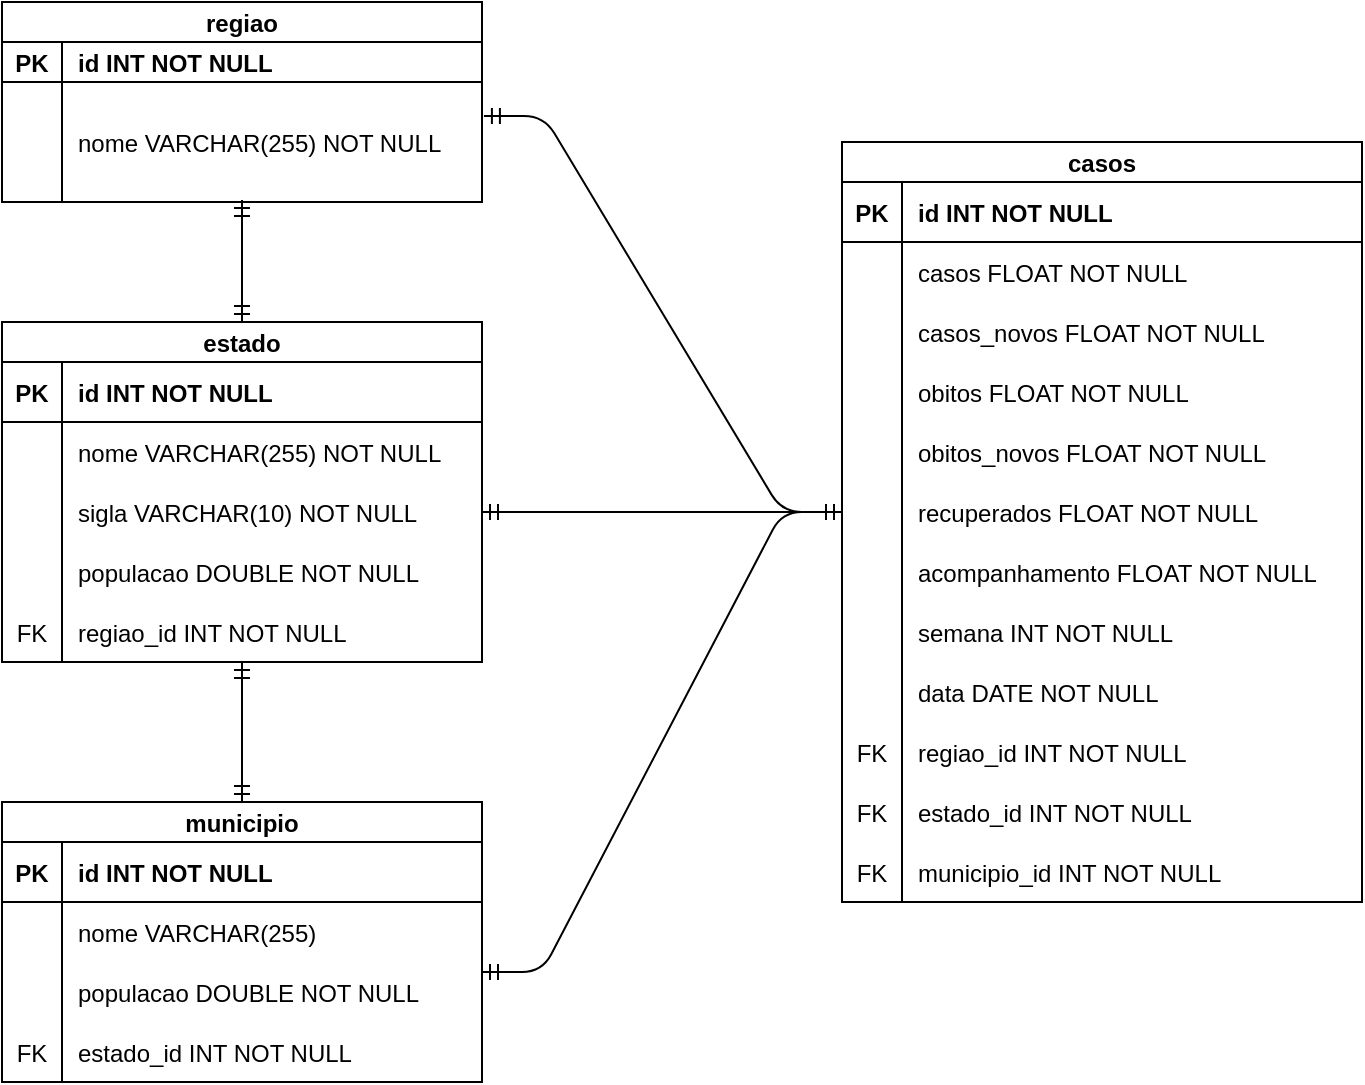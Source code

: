 <mxfile version="15.0.5" type="device"><diagram id="Pd8z327gDj6gCh06WyBi" name="Page-1"><mxGraphModel dx="1422" dy="764" grid="1" gridSize="10" guides="1" tooltips="1" connect="1" arrows="1" fold="1" page="1" pageScale="1" pageWidth="827" pageHeight="1169" math="0" shadow="0"><root><mxCell id="0"/><mxCell id="1" parent="0"/><mxCell id="FeCdjy9MT9yZ4dLUOdz9-1" value="regiao" style="shape=table;startSize=20;container=1;collapsible=1;childLayout=tableLayout;fixedRows=1;rowLines=0;fontStyle=1;align=center;resizeLast=1;" vertex="1" parent="1"><mxGeometry x="40" y="40" width="240" height="100" as="geometry"><mxRectangle x="40" y="40" width="70" height="20" as="alternateBounds"/></mxGeometry></mxCell><mxCell id="FeCdjy9MT9yZ4dLUOdz9-2" value="" style="shape=partialRectangle;collapsible=0;dropTarget=0;pointerEvents=0;fillColor=none;top=0;left=0;bottom=1;right=0;points=[[0,0.5],[1,0.5]];portConstraint=eastwest;" vertex="1" parent="FeCdjy9MT9yZ4dLUOdz9-1"><mxGeometry y="20" width="240" height="20" as="geometry"/></mxCell><mxCell id="FeCdjy9MT9yZ4dLUOdz9-3" value="PK" style="shape=partialRectangle;connectable=0;fillColor=none;top=0;left=0;bottom=0;right=0;fontStyle=1;overflow=hidden;" vertex="1" parent="FeCdjy9MT9yZ4dLUOdz9-2"><mxGeometry width="30" height="20" as="geometry"/></mxCell><mxCell id="FeCdjy9MT9yZ4dLUOdz9-4" value="id INT NOT NULL" style="shape=partialRectangle;connectable=0;fillColor=none;top=0;left=0;bottom=0;right=0;align=left;spacingLeft=6;fontStyle=1;overflow=hidden;" vertex="1" parent="FeCdjy9MT9yZ4dLUOdz9-2"><mxGeometry x="30" width="210" height="20" as="geometry"/></mxCell><mxCell id="FeCdjy9MT9yZ4dLUOdz9-5" value="" style="shape=partialRectangle;collapsible=0;dropTarget=0;pointerEvents=0;fillColor=none;top=0;left=0;bottom=0;right=0;points=[[0,0.5],[1,0.5]];portConstraint=eastwest;" vertex="1" parent="FeCdjy9MT9yZ4dLUOdz9-1"><mxGeometry y="40" width="240" height="60" as="geometry"/></mxCell><mxCell id="FeCdjy9MT9yZ4dLUOdz9-6" value="" style="shape=partialRectangle;connectable=0;fillColor=none;top=0;left=0;bottom=0;right=0;editable=1;overflow=hidden;" vertex="1" parent="FeCdjy9MT9yZ4dLUOdz9-5"><mxGeometry width="30" height="60" as="geometry"/></mxCell><mxCell id="FeCdjy9MT9yZ4dLUOdz9-7" value="nome VARCHAR(255) NOT NULL" style="shape=partialRectangle;connectable=0;fillColor=none;top=0;left=0;bottom=0;right=0;align=left;spacingLeft=6;overflow=hidden;" vertex="1" parent="FeCdjy9MT9yZ4dLUOdz9-5"><mxGeometry x="30" width="210" height="60" as="geometry"/></mxCell><mxCell id="FeCdjy9MT9yZ4dLUOdz9-97" style="edgeStyle=orthogonalEdgeStyle;rounded=1;jumpSize=3;orthogonalLoop=1;jettySize=auto;html=1;entryX=0.5;entryY=0.983;entryDx=0;entryDy=0;entryPerimeter=0;strokeColor=#000000;startArrow=ERmandOne;startFill=0;endArrow=ERmandOne;endFill=0;" edge="1" parent="1" source="FeCdjy9MT9yZ4dLUOdz9-14" target="FeCdjy9MT9yZ4dLUOdz9-5"><mxGeometry relative="1" as="geometry"/></mxCell><mxCell id="FeCdjy9MT9yZ4dLUOdz9-98" style="edgeStyle=orthogonalEdgeStyle;rounded=1;jumpSize=3;orthogonalLoop=1;jettySize=auto;html=1;entryX=0.5;entryY=0;entryDx=0;entryDy=0;startArrow=ERmandOne;startFill=0;endArrow=ERmandOne;endFill=0;strokeColor=#000000;" edge="1" parent="1" source="FeCdjy9MT9yZ4dLUOdz9-14" target="FeCdjy9MT9yZ4dLUOdz9-35"><mxGeometry relative="1" as="geometry"/></mxCell><mxCell id="FeCdjy9MT9yZ4dLUOdz9-14" value="estado" style="shape=table;startSize=20;container=1;collapsible=1;childLayout=tableLayout;fixedRows=1;rowLines=0;fontStyle=1;align=center;resizeLast=1;" vertex="1" parent="1"><mxGeometry x="40" y="200" width="240" height="170" as="geometry"/></mxCell><mxCell id="FeCdjy9MT9yZ4dLUOdz9-15" value="" style="shape=partialRectangle;collapsible=0;dropTarget=0;pointerEvents=0;fillColor=none;top=0;left=0;bottom=1;right=0;points=[[0,0.5],[1,0.5]];portConstraint=eastwest;" vertex="1" parent="FeCdjy9MT9yZ4dLUOdz9-14"><mxGeometry y="20" width="240" height="30" as="geometry"/></mxCell><mxCell id="FeCdjy9MT9yZ4dLUOdz9-16" value="PK" style="shape=partialRectangle;connectable=0;fillColor=none;top=0;left=0;bottom=0;right=0;fontStyle=1;overflow=hidden;" vertex="1" parent="FeCdjy9MT9yZ4dLUOdz9-15"><mxGeometry width="30" height="30" as="geometry"/></mxCell><mxCell id="FeCdjy9MT9yZ4dLUOdz9-17" value="id INT NOT NULL" style="shape=partialRectangle;connectable=0;fillColor=none;top=0;left=0;bottom=0;right=0;align=left;spacingLeft=6;fontStyle=1;overflow=hidden;" vertex="1" parent="FeCdjy9MT9yZ4dLUOdz9-15"><mxGeometry x="30" width="210" height="30" as="geometry"/></mxCell><mxCell id="FeCdjy9MT9yZ4dLUOdz9-18" value="" style="shape=partialRectangle;collapsible=0;dropTarget=0;pointerEvents=0;fillColor=none;top=0;left=0;bottom=0;right=0;points=[[0,0.5],[1,0.5]];portConstraint=eastwest;" vertex="1" parent="FeCdjy9MT9yZ4dLUOdz9-14"><mxGeometry y="50" width="240" height="30" as="geometry"/></mxCell><mxCell id="FeCdjy9MT9yZ4dLUOdz9-19" value="" style="shape=partialRectangle;connectable=0;fillColor=none;top=0;left=0;bottom=0;right=0;editable=1;overflow=hidden;" vertex="1" parent="FeCdjy9MT9yZ4dLUOdz9-18"><mxGeometry width="30" height="30" as="geometry"/></mxCell><mxCell id="FeCdjy9MT9yZ4dLUOdz9-20" value="nome VARCHAR(255) NOT NULL" style="shape=partialRectangle;connectable=0;fillColor=none;top=0;left=0;bottom=0;right=0;align=left;spacingLeft=6;overflow=hidden;" vertex="1" parent="FeCdjy9MT9yZ4dLUOdz9-18"><mxGeometry x="30" width="210" height="30" as="geometry"/></mxCell><mxCell id="FeCdjy9MT9yZ4dLUOdz9-21" value="" style="shape=partialRectangle;collapsible=0;dropTarget=0;pointerEvents=0;fillColor=none;top=0;left=0;bottom=0;right=0;points=[[0,0.5],[1,0.5]];portConstraint=eastwest;" vertex="1" parent="FeCdjy9MT9yZ4dLUOdz9-14"><mxGeometry y="80" width="240" height="30" as="geometry"/></mxCell><mxCell id="FeCdjy9MT9yZ4dLUOdz9-22" value="" style="shape=partialRectangle;connectable=0;fillColor=none;top=0;left=0;bottom=0;right=0;editable=1;overflow=hidden;" vertex="1" parent="FeCdjy9MT9yZ4dLUOdz9-21"><mxGeometry width="30" height="30" as="geometry"/></mxCell><mxCell id="FeCdjy9MT9yZ4dLUOdz9-23" value="sigla VARCHAR(10) NOT NULL" style="shape=partialRectangle;connectable=0;fillColor=none;top=0;left=0;bottom=0;right=0;align=left;spacingLeft=6;overflow=hidden;" vertex="1" parent="FeCdjy9MT9yZ4dLUOdz9-21"><mxGeometry x="30" width="210" height="30" as="geometry"/></mxCell><mxCell id="FeCdjy9MT9yZ4dLUOdz9-24" value="" style="shape=partialRectangle;collapsible=0;dropTarget=0;pointerEvents=0;fillColor=none;top=0;left=0;bottom=0;right=0;points=[[0,0.5],[1,0.5]];portConstraint=eastwest;" vertex="1" parent="FeCdjy9MT9yZ4dLUOdz9-14"><mxGeometry y="110" width="240" height="30" as="geometry"/></mxCell><mxCell id="FeCdjy9MT9yZ4dLUOdz9-25" value="" style="shape=partialRectangle;connectable=0;fillColor=none;top=0;left=0;bottom=0;right=0;editable=1;overflow=hidden;" vertex="1" parent="FeCdjy9MT9yZ4dLUOdz9-24"><mxGeometry width="30" height="30" as="geometry"/></mxCell><mxCell id="FeCdjy9MT9yZ4dLUOdz9-26" value="populacao DOUBLE NOT NULL" style="shape=partialRectangle;connectable=0;fillColor=none;top=0;left=0;bottom=0;right=0;align=left;spacingLeft=6;overflow=hidden;" vertex="1" parent="FeCdjy9MT9yZ4dLUOdz9-24"><mxGeometry x="30" width="210" height="30" as="geometry"/></mxCell><mxCell id="FeCdjy9MT9yZ4dLUOdz9-30" value="" style="shape=partialRectangle;collapsible=0;dropTarget=0;pointerEvents=0;fillColor=none;top=0;left=0;bottom=0;right=0;points=[[0,0.5],[1,0.5]];portConstraint=eastwest;" vertex="1" parent="FeCdjy9MT9yZ4dLUOdz9-14"><mxGeometry y="140" width="240" height="30" as="geometry"/></mxCell><mxCell id="FeCdjy9MT9yZ4dLUOdz9-31" value="FK" style="shape=partialRectangle;connectable=0;fillColor=none;top=0;left=0;bottom=0;right=0;fontStyle=0;overflow=hidden;" vertex="1" parent="FeCdjy9MT9yZ4dLUOdz9-30"><mxGeometry width="30" height="30" as="geometry"/></mxCell><mxCell id="FeCdjy9MT9yZ4dLUOdz9-32" value="regiao_id INT NOT NULL" style="shape=partialRectangle;connectable=0;fillColor=none;top=0;left=0;bottom=0;right=0;align=left;spacingLeft=6;fontStyle=0;overflow=hidden;" vertex="1" parent="FeCdjy9MT9yZ4dLUOdz9-30"><mxGeometry x="30" width="210" height="30" as="geometry"/></mxCell><mxCell id="FeCdjy9MT9yZ4dLUOdz9-35" value="municipio" style="shape=table;startSize=20;container=1;collapsible=1;childLayout=tableLayout;fixedRows=1;rowLines=0;fontStyle=1;align=center;resizeLast=1;" vertex="1" parent="1"><mxGeometry x="40" y="440" width="240" height="140" as="geometry"><mxRectangle x="40" y="440" width="90" height="20" as="alternateBounds"/></mxGeometry></mxCell><mxCell id="FeCdjy9MT9yZ4dLUOdz9-36" value="" style="shape=partialRectangle;collapsible=0;dropTarget=0;pointerEvents=0;fillColor=none;top=0;left=0;bottom=1;right=0;points=[[0,0.5],[1,0.5]];portConstraint=eastwest;" vertex="1" parent="FeCdjy9MT9yZ4dLUOdz9-35"><mxGeometry y="20" width="240" height="30" as="geometry"/></mxCell><mxCell id="FeCdjy9MT9yZ4dLUOdz9-37" value="PK" style="shape=partialRectangle;connectable=0;fillColor=none;top=0;left=0;bottom=0;right=0;fontStyle=1;overflow=hidden;" vertex="1" parent="FeCdjy9MT9yZ4dLUOdz9-36"><mxGeometry width="30" height="30" as="geometry"/></mxCell><mxCell id="FeCdjy9MT9yZ4dLUOdz9-38" value="id INT NOT NULL" style="shape=partialRectangle;connectable=0;fillColor=none;top=0;left=0;bottom=0;right=0;align=left;spacingLeft=6;fontStyle=1;overflow=hidden;" vertex="1" parent="FeCdjy9MT9yZ4dLUOdz9-36"><mxGeometry x="30" width="210" height="30" as="geometry"/></mxCell><mxCell id="FeCdjy9MT9yZ4dLUOdz9-39" value="" style="shape=partialRectangle;collapsible=0;dropTarget=0;pointerEvents=0;fillColor=none;top=0;left=0;bottom=0;right=0;points=[[0,0.5],[1,0.5]];portConstraint=eastwest;" vertex="1" parent="FeCdjy9MT9yZ4dLUOdz9-35"><mxGeometry y="50" width="240" height="30" as="geometry"/></mxCell><mxCell id="FeCdjy9MT9yZ4dLUOdz9-40" value="" style="shape=partialRectangle;connectable=0;fillColor=none;top=0;left=0;bottom=0;right=0;editable=1;overflow=hidden;" vertex="1" parent="FeCdjy9MT9yZ4dLUOdz9-39"><mxGeometry width="30" height="30" as="geometry"/></mxCell><mxCell id="FeCdjy9MT9yZ4dLUOdz9-41" value="nome VARCHAR(255)" style="shape=partialRectangle;connectable=0;fillColor=none;top=0;left=0;bottom=0;right=0;align=left;spacingLeft=6;overflow=hidden;" vertex="1" parent="FeCdjy9MT9yZ4dLUOdz9-39"><mxGeometry x="30" width="210" height="30" as="geometry"/></mxCell><mxCell id="FeCdjy9MT9yZ4dLUOdz9-42" value="" style="shape=partialRectangle;collapsible=0;dropTarget=0;pointerEvents=0;fillColor=none;top=0;left=0;bottom=0;right=0;points=[[0,0.5],[1,0.5]];portConstraint=eastwest;" vertex="1" parent="FeCdjy9MT9yZ4dLUOdz9-35"><mxGeometry y="80" width="240" height="30" as="geometry"/></mxCell><mxCell id="FeCdjy9MT9yZ4dLUOdz9-43" value="" style="shape=partialRectangle;connectable=0;fillColor=none;top=0;left=0;bottom=0;right=0;editable=1;overflow=hidden;" vertex="1" parent="FeCdjy9MT9yZ4dLUOdz9-42"><mxGeometry width="30" height="30" as="geometry"/></mxCell><mxCell id="FeCdjy9MT9yZ4dLUOdz9-44" value="populacao DOUBLE NOT NULL" style="shape=partialRectangle;connectable=0;fillColor=none;top=0;left=0;bottom=0;right=0;align=left;spacingLeft=6;overflow=hidden;" vertex="1" parent="FeCdjy9MT9yZ4dLUOdz9-42"><mxGeometry x="30" width="210" height="30" as="geometry"/></mxCell><mxCell id="FeCdjy9MT9yZ4dLUOdz9-48" value="" style="shape=partialRectangle;collapsible=0;dropTarget=0;pointerEvents=0;fillColor=none;top=0;left=0;bottom=0;right=0;points=[[0,0.5],[1,0.5]];portConstraint=eastwest;" vertex="1" parent="FeCdjy9MT9yZ4dLUOdz9-35"><mxGeometry y="110" width="240" height="30" as="geometry"/></mxCell><mxCell id="FeCdjy9MT9yZ4dLUOdz9-49" value="FK" style="shape=partialRectangle;connectable=0;fillColor=none;top=0;left=0;bottom=0;right=0;fontStyle=0;overflow=hidden;" vertex="1" parent="FeCdjy9MT9yZ4dLUOdz9-48"><mxGeometry width="30" height="30" as="geometry"/></mxCell><mxCell id="FeCdjy9MT9yZ4dLUOdz9-50" value="estado_id INT NOT NULL" style="shape=partialRectangle;connectable=0;fillColor=none;top=0;left=0;bottom=0;right=0;align=left;spacingLeft=6;fontStyle=0;overflow=hidden;" vertex="1" parent="FeCdjy9MT9yZ4dLUOdz9-48"><mxGeometry x="30" width="210" height="30" as="geometry"/></mxCell><mxCell id="FeCdjy9MT9yZ4dLUOdz9-51" value="casos" style="shape=table;startSize=20;container=1;collapsible=1;childLayout=tableLayout;fixedRows=1;rowLines=0;fontStyle=1;align=center;resizeLast=1;" vertex="1" parent="1"><mxGeometry x="460" y="110" width="260" height="380" as="geometry"/></mxCell><mxCell id="FeCdjy9MT9yZ4dLUOdz9-52" value="" style="shape=partialRectangle;collapsible=0;dropTarget=0;pointerEvents=0;fillColor=none;top=0;left=0;bottom=1;right=0;points=[[0,0.5],[1,0.5]];portConstraint=eastwest;" vertex="1" parent="FeCdjy9MT9yZ4dLUOdz9-51"><mxGeometry y="20" width="260" height="30" as="geometry"/></mxCell><mxCell id="FeCdjy9MT9yZ4dLUOdz9-53" value="PK" style="shape=partialRectangle;connectable=0;fillColor=none;top=0;left=0;bottom=0;right=0;fontStyle=1;overflow=hidden;" vertex="1" parent="FeCdjy9MT9yZ4dLUOdz9-52"><mxGeometry width="30" height="30" as="geometry"/></mxCell><mxCell id="FeCdjy9MT9yZ4dLUOdz9-54" value="id INT NOT NULL" style="shape=partialRectangle;connectable=0;fillColor=none;top=0;left=0;bottom=0;right=0;align=left;spacingLeft=6;fontStyle=1;overflow=hidden;" vertex="1" parent="FeCdjy9MT9yZ4dLUOdz9-52"><mxGeometry x="30" width="230" height="30" as="geometry"/></mxCell><mxCell id="FeCdjy9MT9yZ4dLUOdz9-55" value="" style="shape=partialRectangle;collapsible=0;dropTarget=0;pointerEvents=0;fillColor=none;top=0;left=0;bottom=0;right=0;points=[[0,0.5],[1,0.5]];portConstraint=eastwest;" vertex="1" parent="FeCdjy9MT9yZ4dLUOdz9-51"><mxGeometry y="50" width="260" height="30" as="geometry"/></mxCell><mxCell id="FeCdjy9MT9yZ4dLUOdz9-56" value="" style="shape=partialRectangle;connectable=0;fillColor=none;top=0;left=0;bottom=0;right=0;editable=1;overflow=hidden;" vertex="1" parent="FeCdjy9MT9yZ4dLUOdz9-55"><mxGeometry width="30" height="30" as="geometry"/></mxCell><mxCell id="FeCdjy9MT9yZ4dLUOdz9-57" value="casos FLOAT NOT NULL" style="shape=partialRectangle;connectable=0;fillColor=none;top=0;left=0;bottom=0;right=0;align=left;spacingLeft=6;overflow=hidden;" vertex="1" parent="FeCdjy9MT9yZ4dLUOdz9-55"><mxGeometry x="30" width="230" height="30" as="geometry"/></mxCell><mxCell id="FeCdjy9MT9yZ4dLUOdz9-58" value="" style="shape=partialRectangle;collapsible=0;dropTarget=0;pointerEvents=0;fillColor=none;top=0;left=0;bottom=0;right=0;points=[[0,0.5],[1,0.5]];portConstraint=eastwest;" vertex="1" parent="FeCdjy9MT9yZ4dLUOdz9-51"><mxGeometry y="80" width="260" height="30" as="geometry"/></mxCell><mxCell id="FeCdjy9MT9yZ4dLUOdz9-59" value="" style="shape=partialRectangle;connectable=0;fillColor=none;top=0;left=0;bottom=0;right=0;editable=1;overflow=hidden;" vertex="1" parent="FeCdjy9MT9yZ4dLUOdz9-58"><mxGeometry width="30" height="30" as="geometry"/></mxCell><mxCell id="FeCdjy9MT9yZ4dLUOdz9-60" value="casos_novos FLOAT NOT NULL" style="shape=partialRectangle;connectable=0;fillColor=none;top=0;left=0;bottom=0;right=0;align=left;spacingLeft=6;overflow=hidden;" vertex="1" parent="FeCdjy9MT9yZ4dLUOdz9-58"><mxGeometry x="30" width="230" height="30" as="geometry"/></mxCell><mxCell id="FeCdjy9MT9yZ4dLUOdz9-61" value="" style="shape=partialRectangle;collapsible=0;dropTarget=0;pointerEvents=0;fillColor=none;top=0;left=0;bottom=0;right=0;points=[[0,0.5],[1,0.5]];portConstraint=eastwest;" vertex="1" parent="FeCdjy9MT9yZ4dLUOdz9-51"><mxGeometry y="110" width="260" height="30" as="geometry"/></mxCell><mxCell id="FeCdjy9MT9yZ4dLUOdz9-62" value="" style="shape=partialRectangle;connectable=0;fillColor=none;top=0;left=0;bottom=0;right=0;editable=1;overflow=hidden;" vertex="1" parent="FeCdjy9MT9yZ4dLUOdz9-61"><mxGeometry width="30" height="30" as="geometry"/></mxCell><mxCell id="FeCdjy9MT9yZ4dLUOdz9-63" value="obitos FLOAT NOT NULL" style="shape=partialRectangle;connectable=0;fillColor=none;top=0;left=0;bottom=0;right=0;align=left;spacingLeft=6;overflow=hidden;" vertex="1" parent="FeCdjy9MT9yZ4dLUOdz9-61"><mxGeometry x="30" width="230" height="30" as="geometry"/></mxCell><mxCell id="FeCdjy9MT9yZ4dLUOdz9-66" value="" style="shape=partialRectangle;collapsible=0;dropTarget=0;pointerEvents=0;fillColor=none;top=0;left=0;bottom=0;right=0;points=[[0,0.5],[1,0.5]];portConstraint=eastwest;" vertex="1" parent="FeCdjy9MT9yZ4dLUOdz9-51"><mxGeometry y="140" width="260" height="30" as="geometry"/></mxCell><mxCell id="FeCdjy9MT9yZ4dLUOdz9-67" value="" style="shape=partialRectangle;connectable=0;fillColor=none;top=0;left=0;bottom=0;right=0;editable=1;overflow=hidden;" vertex="1" parent="FeCdjy9MT9yZ4dLUOdz9-66"><mxGeometry width="30" height="30" as="geometry"/></mxCell><mxCell id="FeCdjy9MT9yZ4dLUOdz9-68" value="obitos_novos FLOAT NOT NULL" style="shape=partialRectangle;connectable=0;fillColor=none;top=0;left=0;bottom=0;right=0;align=left;spacingLeft=6;overflow=hidden;" vertex="1" parent="FeCdjy9MT9yZ4dLUOdz9-66"><mxGeometry x="30" width="230" height="30" as="geometry"/></mxCell><mxCell id="FeCdjy9MT9yZ4dLUOdz9-69" value="" style="shape=partialRectangle;collapsible=0;dropTarget=0;pointerEvents=0;fillColor=none;top=0;left=0;bottom=0;right=0;points=[[0,0.5],[1,0.5]];portConstraint=eastwest;" vertex="1" parent="FeCdjy9MT9yZ4dLUOdz9-51"><mxGeometry y="170" width="260" height="30" as="geometry"/></mxCell><mxCell id="FeCdjy9MT9yZ4dLUOdz9-70" value="" style="shape=partialRectangle;connectable=0;fillColor=none;top=0;left=0;bottom=0;right=0;editable=1;overflow=hidden;" vertex="1" parent="FeCdjy9MT9yZ4dLUOdz9-69"><mxGeometry width="30" height="30" as="geometry"/></mxCell><mxCell id="FeCdjy9MT9yZ4dLUOdz9-71" value="recuperados FLOAT NOT NULL" style="shape=partialRectangle;connectable=0;fillColor=none;top=0;left=0;bottom=0;right=0;align=left;spacingLeft=6;overflow=hidden;" vertex="1" parent="FeCdjy9MT9yZ4dLUOdz9-69"><mxGeometry x="30" width="230" height="30" as="geometry"/></mxCell><mxCell id="FeCdjy9MT9yZ4dLUOdz9-72" value="" style="shape=partialRectangle;collapsible=0;dropTarget=0;pointerEvents=0;fillColor=none;top=0;left=0;bottom=0;right=0;points=[[0,0.5],[1,0.5]];portConstraint=eastwest;" vertex="1" parent="FeCdjy9MT9yZ4dLUOdz9-51"><mxGeometry y="200" width="260" height="30" as="geometry"/></mxCell><mxCell id="FeCdjy9MT9yZ4dLUOdz9-73" value="" style="shape=partialRectangle;connectable=0;fillColor=none;top=0;left=0;bottom=0;right=0;editable=1;overflow=hidden;" vertex="1" parent="FeCdjy9MT9yZ4dLUOdz9-72"><mxGeometry width="30" height="30" as="geometry"/></mxCell><mxCell id="FeCdjy9MT9yZ4dLUOdz9-74" value="acompanhamento FLOAT NOT NULL" style="shape=partialRectangle;connectable=0;fillColor=none;top=0;left=0;bottom=0;right=0;align=left;spacingLeft=6;overflow=hidden;" vertex="1" parent="FeCdjy9MT9yZ4dLUOdz9-72"><mxGeometry x="30" width="230" height="30" as="geometry"/></mxCell><mxCell id="FeCdjy9MT9yZ4dLUOdz9-75" value="" style="shape=partialRectangle;collapsible=0;dropTarget=0;pointerEvents=0;fillColor=none;top=0;left=0;bottom=0;right=0;points=[[0,0.5],[1,0.5]];portConstraint=eastwest;" vertex="1" parent="FeCdjy9MT9yZ4dLUOdz9-51"><mxGeometry y="230" width="260" height="30" as="geometry"/></mxCell><mxCell id="FeCdjy9MT9yZ4dLUOdz9-76" value="" style="shape=partialRectangle;connectable=0;fillColor=none;top=0;left=0;bottom=0;right=0;editable=1;overflow=hidden;" vertex="1" parent="FeCdjy9MT9yZ4dLUOdz9-75"><mxGeometry width="30" height="30" as="geometry"/></mxCell><mxCell id="FeCdjy9MT9yZ4dLUOdz9-77" value="semana INT NOT NULL" style="shape=partialRectangle;connectable=0;fillColor=none;top=0;left=0;bottom=0;right=0;align=left;spacingLeft=6;overflow=hidden;" vertex="1" parent="FeCdjy9MT9yZ4dLUOdz9-75"><mxGeometry x="30" width="230" height="30" as="geometry"/></mxCell><mxCell id="FeCdjy9MT9yZ4dLUOdz9-78" value="" style="shape=partialRectangle;collapsible=0;dropTarget=0;pointerEvents=0;fillColor=none;top=0;left=0;bottom=0;right=0;points=[[0,0.5],[1,0.5]];portConstraint=eastwest;" vertex="1" parent="FeCdjy9MT9yZ4dLUOdz9-51"><mxGeometry y="260" width="260" height="30" as="geometry"/></mxCell><mxCell id="FeCdjy9MT9yZ4dLUOdz9-79" value="" style="shape=partialRectangle;connectable=0;fillColor=none;top=0;left=0;bottom=0;right=0;editable=1;overflow=hidden;" vertex="1" parent="FeCdjy9MT9yZ4dLUOdz9-78"><mxGeometry width="30" height="30" as="geometry"/></mxCell><mxCell id="FeCdjy9MT9yZ4dLUOdz9-80" value="data DATE NOT NULL" style="shape=partialRectangle;connectable=0;fillColor=none;top=0;left=0;bottom=0;right=0;align=left;spacingLeft=6;overflow=hidden;" vertex="1" parent="FeCdjy9MT9yZ4dLUOdz9-78"><mxGeometry x="30" width="230" height="30" as="geometry"/></mxCell><mxCell id="FeCdjy9MT9yZ4dLUOdz9-81" value="" style="shape=partialRectangle;collapsible=0;dropTarget=0;pointerEvents=0;fillColor=none;top=0;left=0;bottom=0;right=0;points=[[0,0.5],[1,0.5]];portConstraint=eastwest;" vertex="1" parent="FeCdjy9MT9yZ4dLUOdz9-51"><mxGeometry y="290" width="260" height="30" as="geometry"/></mxCell><mxCell id="FeCdjy9MT9yZ4dLUOdz9-82" value="FK" style="shape=partialRectangle;connectable=0;fillColor=none;top=0;left=0;bottom=0;right=0;fontStyle=0;overflow=hidden;" vertex="1" parent="FeCdjy9MT9yZ4dLUOdz9-81"><mxGeometry width="30" height="30" as="geometry"/></mxCell><mxCell id="FeCdjy9MT9yZ4dLUOdz9-83" value="regiao_id INT NOT NULL" style="shape=partialRectangle;connectable=0;fillColor=none;top=0;left=0;bottom=0;right=0;align=left;spacingLeft=6;fontStyle=0;overflow=hidden;" vertex="1" parent="FeCdjy9MT9yZ4dLUOdz9-81"><mxGeometry x="30" width="230" height="30" as="geometry"/></mxCell><mxCell id="FeCdjy9MT9yZ4dLUOdz9-84" value="" style="shape=partialRectangle;collapsible=0;dropTarget=0;pointerEvents=0;fillColor=none;top=0;left=0;bottom=0;right=0;points=[[0,0.5],[1,0.5]];portConstraint=eastwest;" vertex="1" parent="FeCdjy9MT9yZ4dLUOdz9-51"><mxGeometry y="320" width="260" height="30" as="geometry"/></mxCell><mxCell id="FeCdjy9MT9yZ4dLUOdz9-85" value="FK" style="shape=partialRectangle;connectable=0;fillColor=none;top=0;left=0;bottom=0;right=0;fontStyle=0;overflow=hidden;" vertex="1" parent="FeCdjy9MT9yZ4dLUOdz9-84"><mxGeometry width="30" height="30" as="geometry"/></mxCell><mxCell id="FeCdjy9MT9yZ4dLUOdz9-86" value="estado_id INT NOT NULL" style="shape=partialRectangle;connectable=0;fillColor=none;top=0;left=0;bottom=0;right=0;align=left;spacingLeft=6;fontStyle=0;overflow=hidden;" vertex="1" parent="FeCdjy9MT9yZ4dLUOdz9-84"><mxGeometry x="30" width="230" height="30" as="geometry"/></mxCell><mxCell id="FeCdjy9MT9yZ4dLUOdz9-87" value="" style="shape=partialRectangle;collapsible=0;dropTarget=0;pointerEvents=0;fillColor=none;top=0;left=0;bottom=0;right=0;points=[[0,0.5],[1,0.5]];portConstraint=eastwest;" vertex="1" parent="FeCdjy9MT9yZ4dLUOdz9-51"><mxGeometry y="350" width="260" height="30" as="geometry"/></mxCell><mxCell id="FeCdjy9MT9yZ4dLUOdz9-88" value="FK" style="shape=partialRectangle;connectable=0;fillColor=none;top=0;left=0;bottom=0;right=0;fontStyle=0;overflow=hidden;" vertex="1" parent="FeCdjy9MT9yZ4dLUOdz9-87"><mxGeometry width="30" height="30" as="geometry"/></mxCell><mxCell id="FeCdjy9MT9yZ4dLUOdz9-89" value="municipio_id INT NOT NULL" style="shape=partialRectangle;connectable=0;fillColor=none;top=0;left=0;bottom=0;right=0;align=left;spacingLeft=6;fontStyle=0;overflow=hidden;" vertex="1" parent="FeCdjy9MT9yZ4dLUOdz9-87"><mxGeometry x="30" width="230" height="30" as="geometry"/></mxCell><mxCell id="FeCdjy9MT9yZ4dLUOdz9-90" value="" style="edgeStyle=entityRelationEdgeStyle;fontSize=12;html=1;endArrow=ERmandOne;startArrow=ERmandOne;entryX=0;entryY=0.5;entryDx=0;entryDy=0;exitX=1.004;exitY=0.283;exitDx=0;exitDy=0;exitPerimeter=0;" edge="1" parent="1" source="FeCdjy9MT9yZ4dLUOdz9-5" target="FeCdjy9MT9yZ4dLUOdz9-69"><mxGeometry width="100" height="100" relative="1" as="geometry"><mxPoint x="360" y="340" as="sourcePoint"/><mxPoint x="460" y="240" as="targetPoint"/></mxGeometry></mxCell><mxCell id="FeCdjy9MT9yZ4dLUOdz9-91" value="" style="edgeStyle=entityRelationEdgeStyle;fontSize=12;html=1;endArrow=ERmandOne;startArrow=ERmandOne;entryX=0;entryY=0.5;entryDx=0;entryDy=0;" edge="1" parent="1" target="FeCdjy9MT9yZ4dLUOdz9-69"><mxGeometry width="100" height="100" relative="1" as="geometry"><mxPoint x="280" y="525" as="sourcePoint"/><mxPoint x="460" y="240" as="targetPoint"/></mxGeometry></mxCell><mxCell id="FeCdjy9MT9yZ4dLUOdz9-92" value="" style="edgeStyle=entityRelationEdgeStyle;fontSize=12;html=1;endArrow=ERmandOne;startArrow=ERmandOne;exitX=1;exitY=0.5;exitDx=0;exitDy=0;entryX=0;entryY=0.5;entryDx=0;entryDy=0;" edge="1" parent="1" source="FeCdjy9MT9yZ4dLUOdz9-21" target="FeCdjy9MT9yZ4dLUOdz9-69"><mxGeometry width="100" height="100" relative="1" as="geometry"><mxPoint x="360" y="340" as="sourcePoint"/><mxPoint x="460" y="240" as="targetPoint"/></mxGeometry></mxCell><mxCell id="FeCdjy9MT9yZ4dLUOdz9-95" value="" style="edgeStyle=entityRelationEdgeStyle;fontSize=12;html=1;endArrow=ERmandOne;startArrow=ERmandOne;exitX=0.5;exitY=0;exitDx=0;exitDy=0;entryX=0.513;entryY=1.083;entryDx=0;entryDy=0;entryPerimeter=0;jumpSize=3;rounded=1;strokeColor=none;" edge="1" parent="1" source="FeCdjy9MT9yZ4dLUOdz9-14" target="FeCdjy9MT9yZ4dLUOdz9-5"><mxGeometry width="100" height="100" relative="1" as="geometry"><mxPoint x="130" y="260" as="sourcePoint"/><mxPoint x="230" y="160" as="targetPoint"/></mxGeometry></mxCell></root></mxGraphModel></diagram></mxfile>
